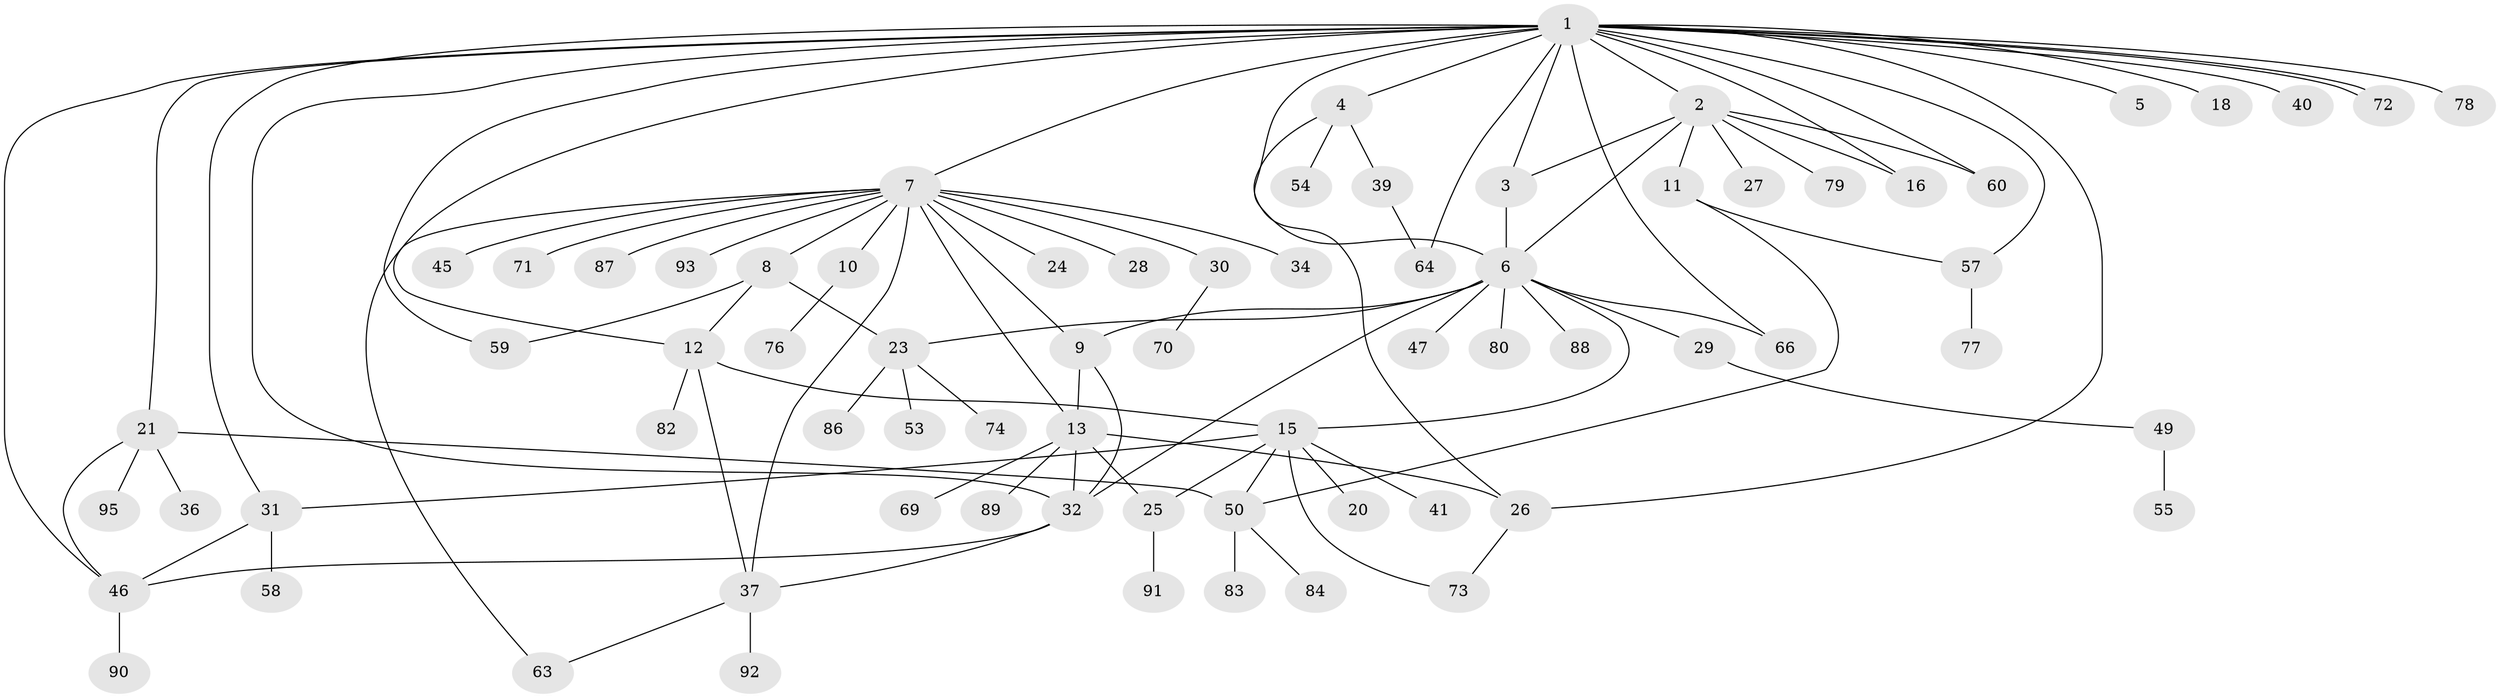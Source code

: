 // Generated by graph-tools (version 1.1) at 2025/23/03/03/25 07:23:55]
// undirected, 72 vertices, 102 edges
graph export_dot {
graph [start="1"]
  node [color=gray90,style=filled];
  1 [super="+43"];
  2 [super="+56"];
  3 [super="+96"];
  4 [super="+19"];
  5;
  6 [super="+65"];
  7 [super="+14"];
  8 [super="+17"];
  9 [super="+75"];
  10;
  11;
  12 [super="+81"];
  13 [super="+42"];
  15 [super="+35"];
  16;
  18;
  20;
  21 [super="+22"];
  23 [super="+44"];
  24;
  25 [super="+94"];
  26 [super="+68"];
  27;
  28;
  29;
  30 [super="+48"];
  31;
  32 [super="+33"];
  34;
  36 [super="+38"];
  37 [super="+67"];
  39 [super="+51"];
  40;
  41;
  45;
  46 [super="+85"];
  47;
  49;
  50 [super="+52"];
  53;
  54;
  55 [super="+61"];
  57 [super="+62"];
  58;
  59;
  60;
  63;
  64;
  66;
  69;
  70;
  71;
  72;
  73;
  74;
  76;
  77;
  78;
  79;
  80;
  82;
  83;
  84;
  86;
  87;
  88;
  89;
  90;
  91;
  92;
  93;
  95;
  1 -- 2;
  1 -- 3;
  1 -- 4;
  1 -- 5;
  1 -- 7;
  1 -- 12;
  1 -- 16;
  1 -- 18;
  1 -- 21;
  1 -- 26;
  1 -- 31;
  1 -- 32;
  1 -- 40;
  1 -- 46;
  1 -- 57;
  1 -- 59;
  1 -- 64;
  1 -- 72;
  1 -- 72;
  1 -- 78;
  1 -- 66;
  1 -- 60;
  1 -- 6;
  2 -- 3;
  2 -- 6;
  2 -- 11;
  2 -- 16;
  2 -- 27;
  2 -- 60;
  2 -- 79;
  3 -- 6;
  4 -- 54;
  4 -- 39;
  4 -- 26;
  6 -- 9;
  6 -- 15;
  6 -- 29;
  6 -- 47;
  6 -- 80;
  6 -- 32;
  6 -- 66;
  6 -- 88;
  6 -- 23;
  7 -- 8;
  7 -- 10;
  7 -- 13;
  7 -- 28;
  7 -- 30;
  7 -- 34;
  7 -- 87;
  7 -- 93;
  7 -- 37;
  7 -- 71;
  7 -- 24;
  7 -- 45;
  7 -- 63;
  7 -- 9;
  8 -- 23;
  8 -- 59;
  8 -- 12;
  9 -- 32;
  9 -- 13;
  10 -- 76;
  11 -- 50;
  11 -- 57;
  12 -- 37;
  12 -- 82;
  12 -- 15;
  13 -- 32;
  13 -- 69;
  13 -- 89;
  13 -- 25;
  13 -- 26;
  15 -- 20;
  15 -- 25;
  15 -- 31;
  15 -- 41;
  15 -- 50 [weight=2];
  15 -- 73;
  21 -- 36;
  21 -- 46;
  21 -- 95;
  21 -- 50;
  23 -- 74;
  23 -- 86;
  23 -- 53;
  25 -- 91;
  26 -- 73;
  29 -- 49;
  30 -- 70;
  31 -- 46;
  31 -- 58;
  32 -- 37;
  32 -- 46;
  37 -- 63;
  37 -- 92;
  39 -- 64;
  46 -- 90;
  49 -- 55;
  50 -- 83;
  50 -- 84;
  57 -- 77;
}
